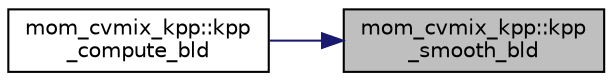 digraph "mom_cvmix_kpp::kpp_smooth_bld"
{
 // INTERACTIVE_SVG=YES
 // LATEX_PDF_SIZE
  edge [fontname="Helvetica",fontsize="10",labelfontname="Helvetica",labelfontsize="10"];
  node [fontname="Helvetica",fontsize="10",shape=record];
  rankdir="RL";
  Node1 [label="mom_cvmix_kpp::kpp\l_smooth_bld",height=0.2,width=0.4,color="black", fillcolor="grey75", style="filled", fontcolor="black",tooltip="Apply a 1-1-4-1-1 Laplacian filter one time on BLD to reduce any horizontal two-grid-point noise."];
  Node1 -> Node2 [dir="back",color="midnightblue",fontsize="10",style="solid",fontname="Helvetica"];
  Node2 [label="mom_cvmix_kpp::kpp\l_compute_bld",height=0.2,width=0.4,color="black", fillcolor="white", style="filled",URL="$namespacemom__cvmix__kpp.html#a118674d1bd14d2429b7f7d939b749f3c",tooltip="Compute OBL depth."];
}
